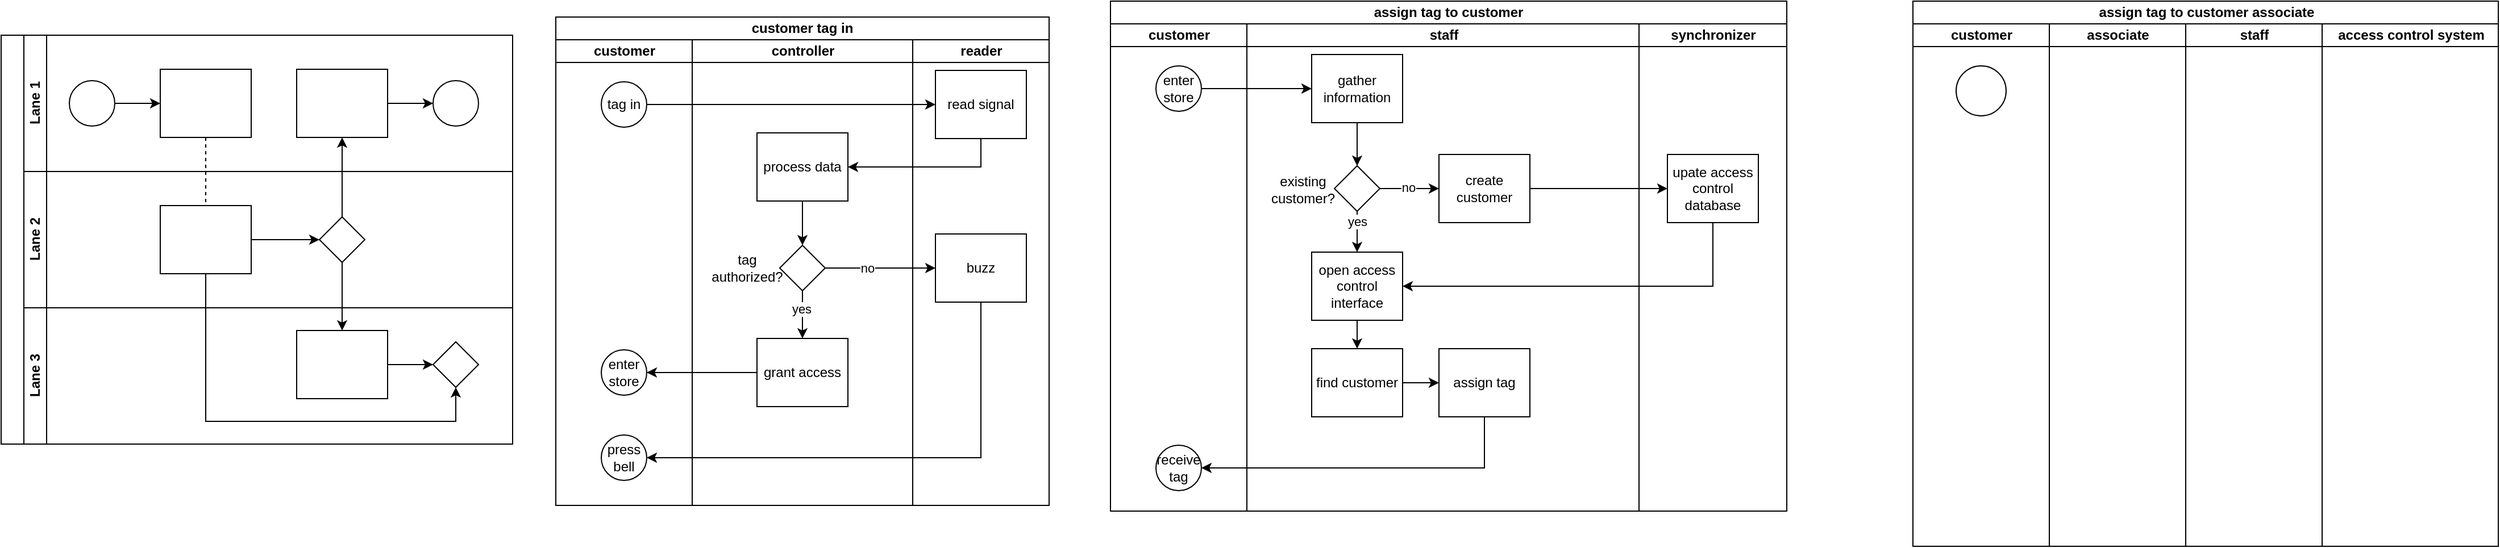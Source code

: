 <mxfile version="20.8.20" type="github">
  <diagram id="prtHgNgQTEPvFCAcTncT" name="Page-1">
    <mxGraphModel dx="1830" dy="1175" grid="0" gridSize="10" guides="1" tooltips="1" connect="1" arrows="1" fold="1" page="0" pageScale="1" pageWidth="827" pageHeight="1169" math="0" shadow="0">
      <root>
        <mxCell id="0" />
        <mxCell id="1" parent="0" />
        <mxCell id="0PdoECW7N2lAlVNQ1Ze_-1" value="customer tag in" style="swimlane;html=1;childLayout=stackLayout;resizeParent=1;resizeParentMax=0;startSize=20;whiteSpace=wrap;" vertex="1" parent="1">
          <mxGeometry x="185" y="-56" width="434" height="430" as="geometry" />
        </mxCell>
        <mxCell id="0PdoECW7N2lAlVNQ1Ze_-2" value="customer" style="swimlane;html=1;startSize=20;" vertex="1" parent="0PdoECW7N2lAlVNQ1Ze_-1">
          <mxGeometry y="20" width="120" height="410" as="geometry" />
        </mxCell>
        <mxCell id="0PdoECW7N2lAlVNQ1Ze_-27" value="tag in" style="ellipse;whiteSpace=wrap;html=1;" vertex="1" parent="0PdoECW7N2lAlVNQ1Ze_-2">
          <mxGeometry x="40" y="37" width="40" height="40" as="geometry" />
        </mxCell>
        <mxCell id="0PdoECW7N2lAlVNQ1Ze_-53" value="enter store" style="ellipse;whiteSpace=wrap;html=1;" vertex="1" parent="0PdoECW7N2lAlVNQ1Ze_-2">
          <mxGeometry x="40" y="273" width="40" height="40" as="geometry" />
        </mxCell>
        <mxCell id="0PdoECW7N2lAlVNQ1Ze_-78" value="press bell" style="ellipse;whiteSpace=wrap;html=1;" vertex="1" parent="0PdoECW7N2lAlVNQ1Ze_-2">
          <mxGeometry x="40" y="348" width="40" height="40" as="geometry" />
        </mxCell>
        <mxCell id="0PdoECW7N2lAlVNQ1Ze_-3" value="controller" style="swimlane;html=1;startSize=20;" vertex="1" parent="0PdoECW7N2lAlVNQ1Ze_-1">
          <mxGeometry x="120" y="20" width="194" height="410" as="geometry" />
        </mxCell>
        <mxCell id="0PdoECW7N2lAlVNQ1Ze_-46" style="edgeStyle=orthogonalEdgeStyle;rounded=0;orthogonalLoop=1;jettySize=auto;html=1;entryX=0.5;entryY=0;entryDx=0;entryDy=0;" edge="1" parent="0PdoECW7N2lAlVNQ1Ze_-3" source="0PdoECW7N2lAlVNQ1Ze_-31" target="0PdoECW7N2lAlVNQ1Ze_-41">
          <mxGeometry relative="1" as="geometry" />
        </mxCell>
        <mxCell id="0PdoECW7N2lAlVNQ1Ze_-31" value="process data" style="rounded=0;whiteSpace=wrap;html=1;fontFamily=Helvetica;fontSize=12;fontColor=#000000;align=center;" vertex="1" parent="0PdoECW7N2lAlVNQ1Ze_-3">
          <mxGeometry x="57" y="82" width="80" height="60" as="geometry" />
        </mxCell>
        <mxCell id="0PdoECW7N2lAlVNQ1Ze_-50" style="edgeStyle=orthogonalEdgeStyle;rounded=0;orthogonalLoop=1;jettySize=auto;html=1;entryX=0.5;entryY=0;entryDx=0;entryDy=0;" edge="1" parent="0PdoECW7N2lAlVNQ1Ze_-3" source="0PdoECW7N2lAlVNQ1Ze_-41" target="0PdoECW7N2lAlVNQ1Ze_-47">
          <mxGeometry relative="1" as="geometry" />
        </mxCell>
        <mxCell id="0PdoECW7N2lAlVNQ1Ze_-51" value="yes" style="edgeLabel;html=1;align=center;verticalAlign=middle;resizable=0;points=[];" vertex="1" connectable="0" parent="0PdoECW7N2lAlVNQ1Ze_-50">
          <mxGeometry x="-0.24" y="-1" relative="1" as="geometry">
            <mxPoint as="offset" />
          </mxGeometry>
        </mxCell>
        <mxCell id="0PdoECW7N2lAlVNQ1Ze_-41" value="" style="rhombus;whiteSpace=wrap;html=1;fontFamily=Helvetica;fontSize=12;fontColor=#000000;align=center;" vertex="1" parent="0PdoECW7N2lAlVNQ1Ze_-3">
          <mxGeometry x="77" y="181" width="40" height="40" as="geometry" />
        </mxCell>
        <mxCell id="0PdoECW7N2lAlVNQ1Ze_-42" value="tag &lt;br&gt;authorized?" style="text;html=1;align=center;verticalAlign=middle;resizable=0;points=[];autosize=1;strokeColor=none;fillColor=none;" vertex="1" parent="0PdoECW7N2lAlVNQ1Ze_-3">
          <mxGeometry x="7" y="180.5" width="81" height="41" as="geometry" />
        </mxCell>
        <mxCell id="0PdoECW7N2lAlVNQ1Ze_-47" value="grant access" style="rounded=0;whiteSpace=wrap;html=1;fontFamily=Helvetica;fontSize=12;fontColor=#000000;align=center;" vertex="1" parent="0PdoECW7N2lAlVNQ1Ze_-3">
          <mxGeometry x="57" y="263" width="80" height="60" as="geometry" />
        </mxCell>
        <mxCell id="0PdoECW7N2lAlVNQ1Ze_-4" value="reader" style="swimlane;html=1;startSize=20;" vertex="1" parent="0PdoECW7N2lAlVNQ1Ze_-1">
          <mxGeometry x="314" y="20" width="120" height="410" as="geometry" />
        </mxCell>
        <mxCell id="0PdoECW7N2lAlVNQ1Ze_-32" value="read signal" style="rounded=0;whiteSpace=wrap;html=1;fontFamily=Helvetica;fontSize=12;fontColor=#000000;align=center;" vertex="1" parent="0PdoECW7N2lAlVNQ1Ze_-4">
          <mxGeometry x="20" y="27" width="80" height="60" as="geometry" />
        </mxCell>
        <mxCell id="0PdoECW7N2lAlVNQ1Ze_-43" value="buzz" style="rounded=0;whiteSpace=wrap;html=1;fontFamily=Helvetica;fontSize=12;fontColor=#000000;align=center;" vertex="1" parent="0PdoECW7N2lAlVNQ1Ze_-4">
          <mxGeometry x="20" y="171" width="80" height="60" as="geometry" />
        </mxCell>
        <mxCell id="0PdoECW7N2lAlVNQ1Ze_-33" style="edgeStyle=orthogonalEdgeStyle;rounded=0;orthogonalLoop=1;jettySize=auto;html=1;" edge="1" parent="0PdoECW7N2lAlVNQ1Ze_-1" source="0PdoECW7N2lAlVNQ1Ze_-27" target="0PdoECW7N2lAlVNQ1Ze_-32">
          <mxGeometry relative="1" as="geometry" />
        </mxCell>
        <mxCell id="0PdoECW7N2lAlVNQ1Ze_-44" style="edgeStyle=orthogonalEdgeStyle;rounded=0;orthogonalLoop=1;jettySize=auto;html=1;" edge="1" parent="0PdoECW7N2lAlVNQ1Ze_-1" source="0PdoECW7N2lAlVNQ1Ze_-41" target="0PdoECW7N2lAlVNQ1Ze_-43">
          <mxGeometry relative="1" as="geometry" />
        </mxCell>
        <mxCell id="0PdoECW7N2lAlVNQ1Ze_-45" value="no" style="edgeLabel;html=1;align=center;verticalAlign=middle;resizable=0;points=[];" vertex="1" connectable="0" parent="0PdoECW7N2lAlVNQ1Ze_-44">
          <mxGeometry x="-0.244" relative="1" as="geometry">
            <mxPoint as="offset" />
          </mxGeometry>
        </mxCell>
        <mxCell id="0PdoECW7N2lAlVNQ1Ze_-54" style="edgeStyle=orthogonalEdgeStyle;rounded=0;orthogonalLoop=1;jettySize=auto;html=1;entryX=1;entryY=0.5;entryDx=0;entryDy=0;" edge="1" parent="0PdoECW7N2lAlVNQ1Ze_-1" source="0PdoECW7N2lAlVNQ1Ze_-47" target="0PdoECW7N2lAlVNQ1Ze_-53">
          <mxGeometry relative="1" as="geometry" />
        </mxCell>
        <mxCell id="0PdoECW7N2lAlVNQ1Ze_-79" style="edgeStyle=orthogonalEdgeStyle;rounded=0;orthogonalLoop=1;jettySize=auto;html=1;entryX=1;entryY=0.5;entryDx=0;entryDy=0;" edge="1" parent="0PdoECW7N2lAlVNQ1Ze_-1" source="0PdoECW7N2lAlVNQ1Ze_-43" target="0PdoECW7N2lAlVNQ1Ze_-78">
          <mxGeometry relative="1" as="geometry">
            <Array as="points">
              <mxPoint x="374" y="388" />
            </Array>
          </mxGeometry>
        </mxCell>
        <mxCell id="0PdoECW7N2lAlVNQ1Ze_-81" style="edgeStyle=orthogonalEdgeStyle;rounded=0;orthogonalLoop=1;jettySize=auto;html=1;" edge="1" parent="0PdoECW7N2lAlVNQ1Ze_-1" source="0PdoECW7N2lAlVNQ1Ze_-32" target="0PdoECW7N2lAlVNQ1Ze_-31">
          <mxGeometry relative="1" as="geometry">
            <Array as="points">
              <mxPoint x="374" y="132" />
            </Array>
          </mxGeometry>
        </mxCell>
        <mxCell id="0PdoECW7N2lAlVNQ1Ze_-5" value="" style="swimlane;html=1;childLayout=stackLayout;resizeParent=1;resizeParentMax=0;horizontal=0;startSize=20;horizontalStack=0;" vertex="1" parent="1">
          <mxGeometry x="-303" y="-40" width="450" height="360" as="geometry" />
        </mxCell>
        <mxCell id="0PdoECW7N2lAlVNQ1Ze_-6" value="" style="edgeStyle=orthogonalEdgeStyle;rounded=0;orthogonalLoop=1;jettySize=auto;html=1;dashed=1;endArrow=none;endFill=0;" edge="1" parent="0PdoECW7N2lAlVNQ1Ze_-5" source="0PdoECW7N2lAlVNQ1Ze_-13" target="0PdoECW7N2lAlVNQ1Ze_-19">
          <mxGeometry relative="1" as="geometry" />
        </mxCell>
        <mxCell id="0PdoECW7N2lAlVNQ1Ze_-7" style="edgeStyle=orthogonalEdgeStyle;rounded=0;orthogonalLoop=1;jettySize=auto;html=1;endArrow=classic;endFill=1;" edge="1" parent="0PdoECW7N2lAlVNQ1Ze_-5" source="0PdoECW7N2lAlVNQ1Ze_-20" target="0PdoECW7N2lAlVNQ1Ze_-15">
          <mxGeometry relative="1" as="geometry" />
        </mxCell>
        <mxCell id="0PdoECW7N2lAlVNQ1Ze_-8" style="edgeStyle=orthogonalEdgeStyle;rounded=0;orthogonalLoop=1;jettySize=auto;html=1;endArrow=classic;endFill=1;" edge="1" parent="0PdoECW7N2lAlVNQ1Ze_-5" source="0PdoECW7N2lAlVNQ1Ze_-20" target="0PdoECW7N2lAlVNQ1Ze_-23">
          <mxGeometry relative="1" as="geometry" />
        </mxCell>
        <mxCell id="0PdoECW7N2lAlVNQ1Ze_-9" style="edgeStyle=orthogonalEdgeStyle;rounded=0;orthogonalLoop=1;jettySize=auto;html=1;endArrow=classic;endFill=1;" edge="1" parent="0PdoECW7N2lAlVNQ1Ze_-5" source="0PdoECW7N2lAlVNQ1Ze_-19" target="0PdoECW7N2lAlVNQ1Ze_-24">
          <mxGeometry relative="1" as="geometry">
            <Array as="points">
              <mxPoint x="180" y="340" />
              <mxPoint x="400" y="340" />
            </Array>
          </mxGeometry>
        </mxCell>
        <mxCell id="0PdoECW7N2lAlVNQ1Ze_-10" value="Lane 1" style="swimlane;html=1;startSize=20;horizontal=0;" vertex="1" parent="0PdoECW7N2lAlVNQ1Ze_-5">
          <mxGeometry x="20" width="430" height="120" as="geometry" />
        </mxCell>
        <mxCell id="0PdoECW7N2lAlVNQ1Ze_-11" value="" style="edgeStyle=orthogonalEdgeStyle;rounded=0;orthogonalLoop=1;jettySize=auto;html=1;" edge="1" parent="0PdoECW7N2lAlVNQ1Ze_-10" source="0PdoECW7N2lAlVNQ1Ze_-12" target="0PdoECW7N2lAlVNQ1Ze_-13">
          <mxGeometry relative="1" as="geometry" />
        </mxCell>
        <mxCell id="0PdoECW7N2lAlVNQ1Ze_-12" value="" style="ellipse;whiteSpace=wrap;html=1;" vertex="1" parent="0PdoECW7N2lAlVNQ1Ze_-10">
          <mxGeometry x="40" y="40" width="40" height="40" as="geometry" />
        </mxCell>
        <mxCell id="0PdoECW7N2lAlVNQ1Ze_-13" value="" style="rounded=0;whiteSpace=wrap;html=1;fontFamily=Helvetica;fontSize=12;fontColor=#000000;align=center;" vertex="1" parent="0PdoECW7N2lAlVNQ1Ze_-10">
          <mxGeometry x="120" y="30" width="80" height="60" as="geometry" />
        </mxCell>
        <mxCell id="0PdoECW7N2lAlVNQ1Ze_-14" value="" style="edgeStyle=orthogonalEdgeStyle;rounded=0;orthogonalLoop=1;jettySize=auto;html=1;endArrow=classic;endFill=1;" edge="1" parent="0PdoECW7N2lAlVNQ1Ze_-10" source="0PdoECW7N2lAlVNQ1Ze_-15" target="0PdoECW7N2lAlVNQ1Ze_-16">
          <mxGeometry relative="1" as="geometry" />
        </mxCell>
        <mxCell id="0PdoECW7N2lAlVNQ1Ze_-15" value="" style="rounded=0;whiteSpace=wrap;html=1;fontFamily=Helvetica;fontSize=12;fontColor=#000000;align=center;" vertex="1" parent="0PdoECW7N2lAlVNQ1Ze_-10">
          <mxGeometry x="240" y="30" width="80" height="60" as="geometry" />
        </mxCell>
        <mxCell id="0PdoECW7N2lAlVNQ1Ze_-16" value="" style="ellipse;whiteSpace=wrap;html=1;" vertex="1" parent="0PdoECW7N2lAlVNQ1Ze_-10">
          <mxGeometry x="360" y="40" width="40" height="40" as="geometry" />
        </mxCell>
        <mxCell id="0PdoECW7N2lAlVNQ1Ze_-17" value="Lane 2" style="swimlane;html=1;startSize=20;horizontal=0;" vertex="1" parent="0PdoECW7N2lAlVNQ1Ze_-5">
          <mxGeometry x="20" y="120" width="430" height="120" as="geometry" />
        </mxCell>
        <mxCell id="0PdoECW7N2lAlVNQ1Ze_-18" value="" style="edgeStyle=orthogonalEdgeStyle;rounded=0;orthogonalLoop=1;jettySize=auto;html=1;endArrow=classic;endFill=1;" edge="1" parent="0PdoECW7N2lAlVNQ1Ze_-17" source="0PdoECW7N2lAlVNQ1Ze_-19" target="0PdoECW7N2lAlVNQ1Ze_-20">
          <mxGeometry relative="1" as="geometry" />
        </mxCell>
        <mxCell id="0PdoECW7N2lAlVNQ1Ze_-19" value="" style="rounded=0;whiteSpace=wrap;html=1;fontFamily=Helvetica;fontSize=12;fontColor=#000000;align=center;" vertex="1" parent="0PdoECW7N2lAlVNQ1Ze_-17">
          <mxGeometry x="120" y="30" width="80" height="60" as="geometry" />
        </mxCell>
        <mxCell id="0PdoECW7N2lAlVNQ1Ze_-20" value="" style="rhombus;whiteSpace=wrap;html=1;fontFamily=Helvetica;fontSize=12;fontColor=#000000;align=center;" vertex="1" parent="0PdoECW7N2lAlVNQ1Ze_-17">
          <mxGeometry x="260" y="40" width="40" height="40" as="geometry" />
        </mxCell>
        <mxCell id="0PdoECW7N2lAlVNQ1Ze_-21" value="Lane 3" style="swimlane;html=1;startSize=20;horizontal=0;" vertex="1" parent="0PdoECW7N2lAlVNQ1Ze_-5">
          <mxGeometry x="20" y="240" width="430" height="120" as="geometry" />
        </mxCell>
        <mxCell id="0PdoECW7N2lAlVNQ1Ze_-22" value="" style="edgeStyle=orthogonalEdgeStyle;rounded=0;orthogonalLoop=1;jettySize=auto;html=1;endArrow=classic;endFill=1;" edge="1" parent="0PdoECW7N2lAlVNQ1Ze_-21" source="0PdoECW7N2lAlVNQ1Ze_-23" target="0PdoECW7N2lAlVNQ1Ze_-24">
          <mxGeometry relative="1" as="geometry" />
        </mxCell>
        <mxCell id="0PdoECW7N2lAlVNQ1Ze_-23" value="" style="rounded=0;whiteSpace=wrap;html=1;fontFamily=Helvetica;fontSize=12;fontColor=#000000;align=center;" vertex="1" parent="0PdoECW7N2lAlVNQ1Ze_-21">
          <mxGeometry x="240" y="20" width="80" height="60" as="geometry" />
        </mxCell>
        <mxCell id="0PdoECW7N2lAlVNQ1Ze_-24" value="" style="rhombus;whiteSpace=wrap;html=1;fontFamily=Helvetica;fontSize=12;fontColor=#000000;align=center;" vertex="1" parent="0PdoECW7N2lAlVNQ1Ze_-21">
          <mxGeometry x="360" y="30" width="40" height="40" as="geometry" />
        </mxCell>
        <mxCell id="0PdoECW7N2lAlVNQ1Ze_-82" value="assign tag to customer" style="swimlane;html=1;childLayout=stackLayout;resizeParent=1;resizeParentMax=0;startSize=20;whiteSpace=wrap;movable=1;resizable=1;rotatable=1;deletable=1;editable=1;locked=0;connectable=1;" vertex="1" parent="1">
          <mxGeometry x="673" y="-70" width="595" height="449" as="geometry" />
        </mxCell>
        <mxCell id="0PdoECW7N2lAlVNQ1Ze_-83" value="customer" style="swimlane;html=1;startSize=20;" vertex="1" parent="0PdoECW7N2lAlVNQ1Ze_-82">
          <mxGeometry y="20" width="120" height="429" as="geometry" />
        </mxCell>
        <mxCell id="0PdoECW7N2lAlVNQ1Ze_-84" value="enter store" style="ellipse;whiteSpace=wrap;html=1;" vertex="1" parent="0PdoECW7N2lAlVNQ1Ze_-83">
          <mxGeometry x="40" y="37" width="40" height="40" as="geometry" />
        </mxCell>
        <mxCell id="0PdoECW7N2lAlVNQ1Ze_-86" value="receive tag" style="ellipse;whiteSpace=wrap;html=1;" vertex="1" parent="0PdoECW7N2lAlVNQ1Ze_-83">
          <mxGeometry x="40" y="371" width="40" height="40" as="geometry" />
        </mxCell>
        <mxCell id="0PdoECW7N2lAlVNQ1Ze_-87" value="staff" style="swimlane;html=1;startSize=20;" vertex="1" parent="0PdoECW7N2lAlVNQ1Ze_-82">
          <mxGeometry x="120" y="20" width="345" height="429" as="geometry" />
        </mxCell>
        <mxCell id="0PdoECW7N2lAlVNQ1Ze_-107" style="edgeStyle=orthogonalEdgeStyle;rounded=0;orthogonalLoop=1;jettySize=auto;html=1;entryX=0.5;entryY=0;entryDx=0;entryDy=0;" edge="1" parent="0PdoECW7N2lAlVNQ1Ze_-87" source="0PdoECW7N2lAlVNQ1Ze_-89" target="0PdoECW7N2lAlVNQ1Ze_-92">
          <mxGeometry relative="1" as="geometry" />
        </mxCell>
        <mxCell id="0PdoECW7N2lAlVNQ1Ze_-89" value="gather information" style="rounded=0;whiteSpace=wrap;html=1;fontFamily=Helvetica;fontSize=12;fontColor=#000000;align=center;" vertex="1" parent="0PdoECW7N2lAlVNQ1Ze_-87">
          <mxGeometry x="57" y="27" width="80" height="60" as="geometry" />
        </mxCell>
        <mxCell id="0PdoECW7N2lAlVNQ1Ze_-111" style="edgeStyle=orthogonalEdgeStyle;rounded=0;orthogonalLoop=1;jettySize=auto;html=1;" edge="1" parent="0PdoECW7N2lAlVNQ1Ze_-87" source="0PdoECW7N2lAlVNQ1Ze_-92" target="0PdoECW7N2lAlVNQ1Ze_-96">
          <mxGeometry relative="1" as="geometry" />
        </mxCell>
        <mxCell id="0PdoECW7N2lAlVNQ1Ze_-113" value="no" style="edgeLabel;html=1;align=center;verticalAlign=middle;resizable=0;points=[];" vertex="1" connectable="0" parent="0PdoECW7N2lAlVNQ1Ze_-111">
          <mxGeometry x="0.301" y="1" relative="1" as="geometry">
            <mxPoint x="-9" as="offset" />
          </mxGeometry>
        </mxCell>
        <mxCell id="0PdoECW7N2lAlVNQ1Ze_-112" style="edgeStyle=orthogonalEdgeStyle;rounded=0;orthogonalLoop=1;jettySize=auto;html=1;" edge="1" parent="0PdoECW7N2lAlVNQ1Ze_-87" source="0PdoECW7N2lAlVNQ1Ze_-92" target="0PdoECW7N2lAlVNQ1Ze_-97">
          <mxGeometry relative="1" as="geometry" />
        </mxCell>
        <mxCell id="0PdoECW7N2lAlVNQ1Ze_-114" value="yes" style="edgeLabel;html=1;align=center;verticalAlign=middle;resizable=0;points=[];" vertex="1" connectable="0" parent="0PdoECW7N2lAlVNQ1Ze_-112">
          <mxGeometry x="-0.748" relative="1" as="geometry">
            <mxPoint y="3" as="offset" />
          </mxGeometry>
        </mxCell>
        <mxCell id="0PdoECW7N2lAlVNQ1Ze_-92" value="" style="rhombus;whiteSpace=wrap;html=1;fontFamily=Helvetica;fontSize=12;fontColor=#000000;align=center;" vertex="1" parent="0PdoECW7N2lAlVNQ1Ze_-87">
          <mxGeometry x="77" y="125" width="40" height="40" as="geometry" />
        </mxCell>
        <mxCell id="0PdoECW7N2lAlVNQ1Ze_-106" value="existing &lt;br&gt;customer?" style="text;html=1;align=center;verticalAlign=middle;resizable=0;points=[];autosize=1;strokeColor=none;fillColor=none;" vertex="1" parent="0PdoECW7N2lAlVNQ1Ze_-87">
          <mxGeometry x="12" y="125" width="74" height="41" as="geometry" />
        </mxCell>
        <mxCell id="0PdoECW7N2lAlVNQ1Ze_-96" value="create customer" style="rounded=0;whiteSpace=wrap;html=1;fontFamily=Helvetica;fontSize=12;fontColor=#000000;align=center;" vertex="1" parent="0PdoECW7N2lAlVNQ1Ze_-87">
          <mxGeometry x="169" y="115" width="80" height="60" as="geometry" />
        </mxCell>
        <mxCell id="0PdoECW7N2lAlVNQ1Ze_-123" style="edgeStyle=orthogonalEdgeStyle;rounded=0;orthogonalLoop=1;jettySize=auto;html=1;" edge="1" parent="0PdoECW7N2lAlVNQ1Ze_-87" source="0PdoECW7N2lAlVNQ1Ze_-94" target="0PdoECW7N2lAlVNQ1Ze_-119">
          <mxGeometry relative="1" as="geometry" />
        </mxCell>
        <mxCell id="0PdoECW7N2lAlVNQ1Ze_-94" value="find customer" style="rounded=0;whiteSpace=wrap;html=1;fontFamily=Helvetica;fontSize=12;fontColor=#000000;align=center;" vertex="1" parent="0PdoECW7N2lAlVNQ1Ze_-87">
          <mxGeometry x="57" y="286" width="80" height="60" as="geometry" />
        </mxCell>
        <mxCell id="0PdoECW7N2lAlVNQ1Ze_-117" style="edgeStyle=orthogonalEdgeStyle;rounded=0;orthogonalLoop=1;jettySize=auto;html=1;" edge="1" parent="0PdoECW7N2lAlVNQ1Ze_-87" source="0PdoECW7N2lAlVNQ1Ze_-97" target="0PdoECW7N2lAlVNQ1Ze_-94">
          <mxGeometry relative="1" as="geometry" />
        </mxCell>
        <mxCell id="0PdoECW7N2lAlVNQ1Ze_-97" value="open access control interface" style="rounded=0;whiteSpace=wrap;html=1;fontFamily=Helvetica;fontSize=12;fontColor=#000000;align=center;" vertex="1" parent="0PdoECW7N2lAlVNQ1Ze_-87">
          <mxGeometry x="57" y="201" width="80" height="60" as="geometry" />
        </mxCell>
        <mxCell id="0PdoECW7N2lAlVNQ1Ze_-119" value="assign tag" style="rounded=0;whiteSpace=wrap;html=1;fontFamily=Helvetica;fontSize=12;fontColor=#000000;align=center;" vertex="1" parent="0PdoECW7N2lAlVNQ1Ze_-87">
          <mxGeometry x="169" y="286" width="80" height="60" as="geometry" />
        </mxCell>
        <mxCell id="0PdoECW7N2lAlVNQ1Ze_-105" style="edgeStyle=orthogonalEdgeStyle;rounded=0;orthogonalLoop=1;jettySize=auto;html=1;" edge="1" parent="0PdoECW7N2lAlVNQ1Ze_-82" source="0PdoECW7N2lAlVNQ1Ze_-84" target="0PdoECW7N2lAlVNQ1Ze_-89">
          <mxGeometry relative="1" as="geometry" />
        </mxCell>
        <mxCell id="0PdoECW7N2lAlVNQ1Ze_-95" value="synchronizer" style="swimlane;html=1;startSize=20;" vertex="1" parent="0PdoECW7N2lAlVNQ1Ze_-82">
          <mxGeometry x="465" y="20" width="130" height="429" as="geometry" />
        </mxCell>
        <mxCell id="0PdoECW7N2lAlVNQ1Ze_-120" value="upate access control database" style="rounded=0;whiteSpace=wrap;html=1;fontFamily=Helvetica;fontSize=12;fontColor=#000000;align=center;" vertex="1" parent="0PdoECW7N2lAlVNQ1Ze_-95">
          <mxGeometry x="25" y="115" width="80" height="60" as="geometry" />
        </mxCell>
        <mxCell id="0PdoECW7N2lAlVNQ1Ze_-121" style="edgeStyle=orthogonalEdgeStyle;rounded=0;orthogonalLoop=1;jettySize=auto;html=1;" edge="1" parent="0PdoECW7N2lAlVNQ1Ze_-82" source="0PdoECW7N2lAlVNQ1Ze_-96" target="0PdoECW7N2lAlVNQ1Ze_-120">
          <mxGeometry relative="1" as="geometry" />
        </mxCell>
        <mxCell id="0PdoECW7N2lAlVNQ1Ze_-122" style="edgeStyle=orthogonalEdgeStyle;rounded=0;orthogonalLoop=1;jettySize=auto;html=1;" edge="1" parent="0PdoECW7N2lAlVNQ1Ze_-82" source="0PdoECW7N2lAlVNQ1Ze_-120" target="0PdoECW7N2lAlVNQ1Ze_-97">
          <mxGeometry relative="1" as="geometry">
            <Array as="points">
              <mxPoint x="530" y="251" />
            </Array>
          </mxGeometry>
        </mxCell>
        <mxCell id="0PdoECW7N2lAlVNQ1Ze_-124" style="edgeStyle=orthogonalEdgeStyle;rounded=0;orthogonalLoop=1;jettySize=auto;html=1;" edge="1" parent="0PdoECW7N2lAlVNQ1Ze_-82" source="0PdoECW7N2lAlVNQ1Ze_-119" target="0PdoECW7N2lAlVNQ1Ze_-86">
          <mxGeometry relative="1" as="geometry">
            <Array as="points">
              <mxPoint x="329" y="411" />
            </Array>
          </mxGeometry>
        </mxCell>
        <mxCell id="0PdoECW7N2lAlVNQ1Ze_-152" value="assign tag to customer associate" style="swimlane;childLayout=stackLayout;resizeParent=1;resizeParentMax=0;startSize=20;html=1;" vertex="1" parent="1">
          <mxGeometry x="1379.0" y="-70" width="515" height="480" as="geometry" />
        </mxCell>
        <mxCell id="0PdoECW7N2lAlVNQ1Ze_-153" value="customer" style="swimlane;startSize=20;html=1;" vertex="1" parent="0PdoECW7N2lAlVNQ1Ze_-152">
          <mxGeometry y="20" width="120" height="460" as="geometry" />
        </mxCell>
        <mxCell id="0PdoECW7N2lAlVNQ1Ze_-157" value="" style="ellipse;whiteSpace=wrap;html=1;aspect=fixed;" vertex="1" parent="0PdoECW7N2lAlVNQ1Ze_-153">
          <mxGeometry x="38" y="37" width="44" height="44" as="geometry" />
        </mxCell>
        <mxCell id="0PdoECW7N2lAlVNQ1Ze_-154" value="associate" style="swimlane;startSize=20;html=1;" vertex="1" parent="0PdoECW7N2lAlVNQ1Ze_-152">
          <mxGeometry x="120" y="20" width="120" height="460" as="geometry" />
        </mxCell>
        <mxCell id="0PdoECW7N2lAlVNQ1Ze_-155" value="staff" style="swimlane;startSize=20;html=1;" vertex="1" parent="0PdoECW7N2lAlVNQ1Ze_-152">
          <mxGeometry x="240" y="20" width="120" height="460" as="geometry" />
        </mxCell>
        <mxCell id="0PdoECW7N2lAlVNQ1Ze_-156" value="access control system" style="swimlane;startSize=20;html=1;" vertex="1" parent="0PdoECW7N2lAlVNQ1Ze_-152">
          <mxGeometry x="360" y="20" width="155" height="460" as="geometry" />
        </mxCell>
      </root>
    </mxGraphModel>
  </diagram>
</mxfile>
